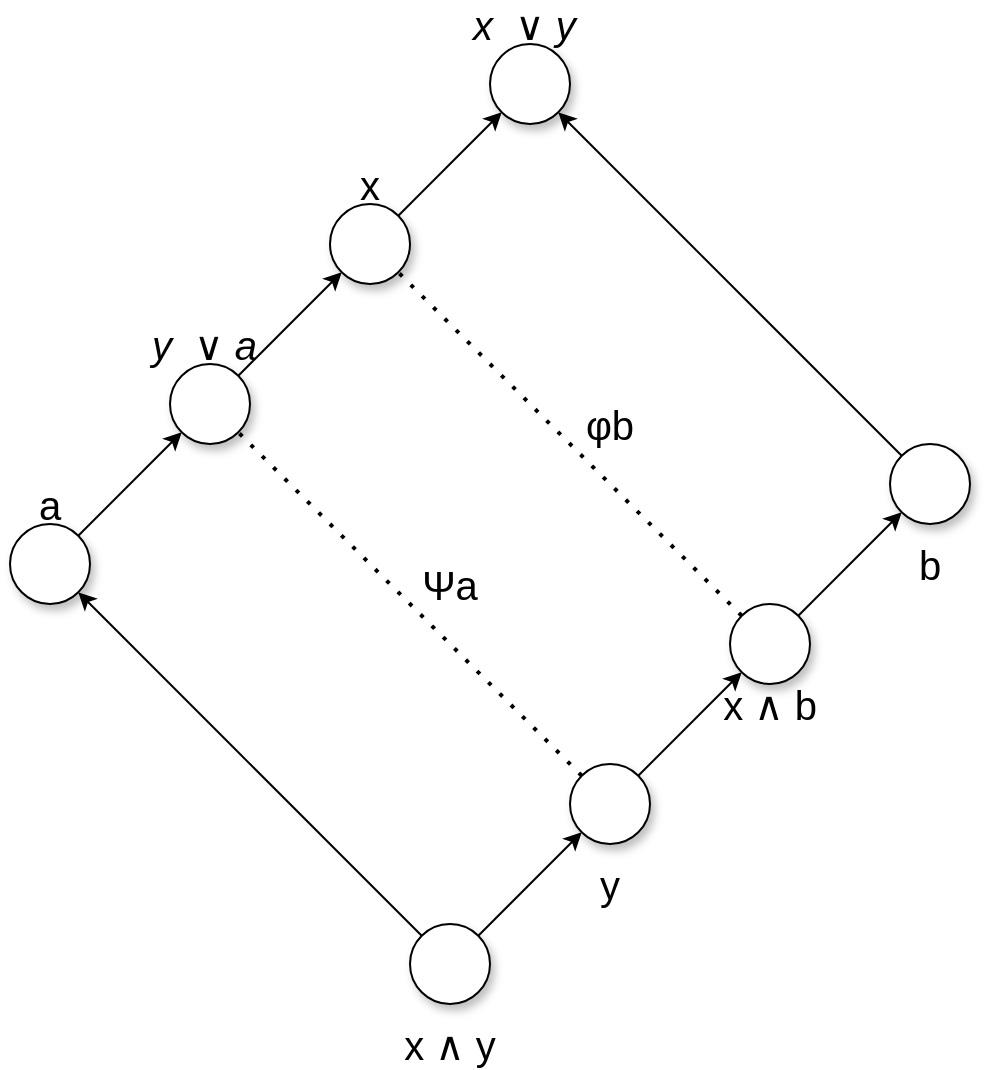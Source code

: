 <mxfile version="14.5.1" type="device"><diagram name="Page-1" id="42789a77-a242-8287-6e28-9cd8cfd52e62"><mxGraphModel dx="2445" dy="1459" grid="1" gridSize="10" guides="1" tooltips="1" connect="1" arrows="1" fold="1" page="1" pageScale="1" pageWidth="1100" pageHeight="850" background="#ffffff" math="0" shadow="0"><root><mxCell id="0"/><mxCell id="1" parent="0"/><mxCell id="SNHhb0RxggMBQLM4f2aX-24" value="" style="ellipse;whiteSpace=wrap;html=1;rounded=0;shadow=1;comic=0;labelBackgroundColor=none;strokeWidth=1;fontFamily=Verdana;fontSize=12;align=center;" vertex="1" parent="1"><mxGeometry x="320" y="440" width="40" height="40" as="geometry"/></mxCell><mxCell id="SNHhb0RxggMBQLM4f2aX-26" value="" style="ellipse;whiteSpace=wrap;html=1;rounded=0;shadow=1;comic=0;labelBackgroundColor=none;strokeWidth=1;fontFamily=Verdana;fontSize=12;align=center;" vertex="1" parent="1"><mxGeometry x="400" y="360" width="40" height="40" as="geometry"/></mxCell><mxCell id="SNHhb0RxggMBQLM4f2aX-30" value="" style="ellipse;whiteSpace=wrap;html=1;rounded=0;shadow=1;comic=0;labelBackgroundColor=none;strokeWidth=1;fontFamily=Verdana;fontSize=12;align=center;" vertex="1" parent="1"><mxGeometry x="480" y="280" width="40" height="40" as="geometry"/></mxCell><mxCell id="SNHhb0RxggMBQLM4f2aX-31" value="" style="ellipse;whiteSpace=wrap;html=1;rounded=0;shadow=1;comic=0;labelBackgroundColor=none;strokeWidth=1;fontFamily=Verdana;fontSize=12;align=center;" vertex="1" parent="1"><mxGeometry x="560" y="200" width="40" height="40" as="geometry"/></mxCell><mxCell id="SNHhb0RxggMBQLM4f2aX-34" value="" style="ellipse;whiteSpace=wrap;html=1;rounded=0;shadow=1;comic=0;labelBackgroundColor=none;strokeWidth=1;fontFamily=Verdana;fontSize=12;align=center;" vertex="1" parent="1"><mxGeometry x="520" y="640" width="40" height="40" as="geometry"/></mxCell><mxCell id="SNHhb0RxggMBQLM4f2aX-36" value="" style="ellipse;whiteSpace=wrap;html=1;rounded=0;shadow=1;comic=0;labelBackgroundColor=none;strokeWidth=1;fontFamily=Verdana;fontSize=12;align=center;" vertex="1" parent="1"><mxGeometry x="600" y="560" width="40" height="40" as="geometry"/></mxCell><mxCell id="SNHhb0RxggMBQLM4f2aX-38" value="" style="ellipse;whiteSpace=wrap;html=1;rounded=0;shadow=1;comic=0;labelBackgroundColor=none;strokeWidth=1;fontFamily=Verdana;fontSize=12;align=center;" vertex="1" parent="1"><mxGeometry x="680" y="480" width="40" height="40" as="geometry"/></mxCell><mxCell id="SNHhb0RxggMBQLM4f2aX-39" value="" style="ellipse;whiteSpace=wrap;html=1;rounded=0;shadow=1;comic=0;labelBackgroundColor=none;strokeWidth=1;fontFamily=Verdana;fontSize=12;align=center;" vertex="1" parent="1"><mxGeometry x="760" y="400" width="40" height="40" as="geometry"/></mxCell><mxCell id="SNHhb0RxggMBQLM4f2aX-45" value="" style="endArrow=classic;html=1;exitX=0;exitY=0;exitDx=0;exitDy=0;entryX=1;entryY=1;entryDx=0;entryDy=0;" edge="1" parent="1" source="SNHhb0RxggMBQLM4f2aX-34" target="SNHhb0RxggMBQLM4f2aX-24"><mxGeometry width="50" height="50" relative="1" as="geometry"><mxPoint x="430" y="640" as="sourcePoint"/><mxPoint x="480" y="590" as="targetPoint"/></mxGeometry></mxCell><mxCell id="SNHhb0RxggMBQLM4f2aX-46" value="" style="endArrow=classic;html=1;exitX=0;exitY=0;exitDx=0;exitDy=0;entryX=1;entryY=1;entryDx=0;entryDy=0;" edge="1" parent="1" source="SNHhb0RxggMBQLM4f2aX-39" target="SNHhb0RxggMBQLM4f2aX-31"><mxGeometry width="50" height="50" relative="1" as="geometry"><mxPoint x="891.718" y="339.998" as="sourcePoint"/><mxPoint x="690.002" y="138.282" as="targetPoint"/></mxGeometry></mxCell><mxCell id="SNHhb0RxggMBQLM4f2aX-47" value="" style="endArrow=classic;html=1;exitX=1;exitY=0;exitDx=0;exitDy=0;entryX=0;entryY=1;entryDx=0;entryDy=0;" edge="1" parent="1" source="SNHhb0RxggMBQLM4f2aX-34" target="SNHhb0RxggMBQLM4f2aX-36"><mxGeometry width="50" height="50" relative="1" as="geometry"><mxPoint x="710" y="640" as="sourcePoint"/><mxPoint x="760" y="590" as="targetPoint"/></mxGeometry></mxCell><mxCell id="SNHhb0RxggMBQLM4f2aX-48" value="" style="endArrow=classic;html=1;exitX=1;exitY=0;exitDx=0;exitDy=0;entryX=0;entryY=1;entryDx=0;entryDy=0;" edge="1" parent="1" source="SNHhb0RxggMBQLM4f2aX-36" target="SNHhb0RxggMBQLM4f2aX-38"><mxGeometry width="50" height="50" relative="1" as="geometry"><mxPoint x="770.002" y="654.998" as="sourcePoint"/><mxPoint x="821.718" y="598.282" as="targetPoint"/></mxGeometry></mxCell><mxCell id="SNHhb0RxggMBQLM4f2aX-49" value="" style="endArrow=classic;html=1;exitX=1;exitY=0;exitDx=0;exitDy=0;entryX=0;entryY=1;entryDx=0;entryDy=0;" edge="1" parent="1" source="SNHhb0RxggMBQLM4f2aX-38" target="SNHhb0RxggMBQLM4f2aX-39"><mxGeometry width="50" height="50" relative="1" as="geometry"><mxPoint x="850.002" y="521.718" as="sourcePoint"/><mxPoint x="901.718" y="470.002" as="targetPoint"/></mxGeometry></mxCell><mxCell id="SNHhb0RxggMBQLM4f2aX-50" value="" style="endArrow=classic;html=1;exitX=1;exitY=0;exitDx=0;exitDy=0;entryX=0;entryY=1;entryDx=0;entryDy=0;" edge="1" parent="1" source="SNHhb0RxggMBQLM4f2aX-24" target="SNHhb0RxggMBQLM4f2aX-26"><mxGeometry width="50" height="50" relative="1" as="geometry"><mxPoint x="498.002" y="451.718" as="sourcePoint"/><mxPoint x="549.718" y="400.002" as="targetPoint"/></mxGeometry></mxCell><mxCell id="SNHhb0RxggMBQLM4f2aX-51" value="" style="endArrow=classic;html=1;exitX=1;exitY=0;exitDx=0;exitDy=0;entryX=0;entryY=1;entryDx=0;entryDy=0;" edge="1" parent="1" source="SNHhb0RxggMBQLM4f2aX-26" target="SNHhb0RxggMBQLM4f2aX-30"><mxGeometry width="50" height="50" relative="1" as="geometry"><mxPoint x="610.002" y="424.718" as="sourcePoint"/><mxPoint x="661.718" y="368.002" as="targetPoint"/></mxGeometry></mxCell><mxCell id="SNHhb0RxggMBQLM4f2aX-52" value="" style="endArrow=classic;html=1;exitX=1;exitY=0;exitDx=0;exitDy=0;entryX=0;entryY=1;entryDx=0;entryDy=0;" edge="1" parent="1" source="SNHhb0RxggMBQLM4f2aX-30" target="SNHhb0RxggMBQLM4f2aX-31"><mxGeometry width="50" height="50" relative="1" as="geometry"><mxPoint x="610.002" y="391.718" as="sourcePoint"/><mxPoint x="661.718" y="340.002" as="targetPoint"/></mxGeometry></mxCell><mxCell id="SNHhb0RxggMBQLM4f2aX-56" value="&lt;font style=&quot;font-size: 20px&quot;&gt;y&lt;/font&gt;" style="text;html=1;strokeColor=none;fillColor=none;align=center;verticalAlign=middle;whiteSpace=wrap;rounded=0;" vertex="1" parent="1"><mxGeometry x="600" y="610" width="40" height="20" as="geometry"/></mxCell><mxCell id="SNHhb0RxggMBQLM4f2aX-58" value="b" style="text;html=1;strokeColor=none;fillColor=none;align=center;verticalAlign=middle;whiteSpace=wrap;rounded=0;fontSize=20;" vertex="1" parent="1"><mxGeometry x="760" y="450" width="40" height="20" as="geometry"/></mxCell><mxCell id="SNHhb0RxggMBQLM4f2aX-59" value="a" style="text;html=1;strokeColor=none;fillColor=none;align=center;verticalAlign=middle;whiteSpace=wrap;rounded=0;fontSize=20;" vertex="1" parent="1"><mxGeometry x="320" y="420" width="40" height="20" as="geometry"/></mxCell><mxCell id="SNHhb0RxggMBQLM4f2aX-61" value="&lt;font style=&quot;font-size: 20px&quot;&gt;x&lt;/font&gt;" style="text;html=1;strokeColor=none;fillColor=none;align=center;verticalAlign=middle;whiteSpace=wrap;rounded=0;" vertex="1" parent="1"><mxGeometry x="480" y="260" width="40" height="20" as="geometry"/></mxCell><mxCell id="SNHhb0RxggMBQLM4f2aX-62" value="&lt;font style=&quot;font-size: 20px&quot;&gt;&lt;i&gt;x&amp;nbsp;&lt;/i&gt;&amp;nbsp;∨&amp;nbsp;&lt;i&gt;y&lt;/i&gt;&amp;nbsp;&lt;/font&gt;" style="text;html=1;strokeColor=none;fillColor=none;align=center;verticalAlign=middle;whiteSpace=wrap;rounded=0;" vertex="1" parent="1"><mxGeometry x="495" y="180" width="170" height="20" as="geometry"/></mxCell><mxCell id="SNHhb0RxggMBQLM4f2aX-68" value="&lt;span class=&quot;nowrap&quot;&gt;&lt;font style=&quot;font-size: 20px&quot;&gt;x ∧ y&lt;/font&gt;&lt;/span&gt;" style="text;html=1;strokeColor=none;fillColor=none;align=center;verticalAlign=middle;whiteSpace=wrap;rounded=0;" vertex="1" parent="1"><mxGeometry x="455" y="690" width="170" height="20" as="geometry"/></mxCell><mxCell id="SNHhb0RxggMBQLM4f2aX-69" value="&lt;font style=&quot;font-size: 20px&quot;&gt;&lt;i&gt;y&amp;nbsp;&lt;/i&gt;&amp;nbsp;∨ &lt;i&gt;a&lt;/i&gt;&amp;nbsp;&lt;/font&gt;" style="text;html=1;strokeColor=none;fillColor=none;align=center;verticalAlign=middle;whiteSpace=wrap;rounded=0;" vertex="1" parent="1"><mxGeometry x="335" y="340" width="170" height="20" as="geometry"/></mxCell><mxCell id="SNHhb0RxggMBQLM4f2aX-71" value="&lt;span class=&quot;nowrap&quot;&gt;&lt;font style=&quot;font-size: 20px&quot;&gt;x ∧ b&lt;/font&gt;&lt;/span&gt;" style="text;html=1;strokeColor=none;fillColor=none;align=center;verticalAlign=middle;whiteSpace=wrap;rounded=0;" vertex="1" parent="1"><mxGeometry x="615" y="520" width="170" height="20" as="geometry"/></mxCell><mxCell id="SNHhb0RxggMBQLM4f2aX-77" value="" style="endArrow=none;dashed=1;html=1;dashPattern=1 3;strokeWidth=2;fontSize=20;exitX=0;exitY=0;exitDx=0;exitDy=0;entryX=1;entryY=1;entryDx=0;entryDy=0;" edge="1" parent="1" source="SNHhb0RxggMBQLM4f2aX-36" target="SNHhb0RxggMBQLM4f2aX-26"><mxGeometry width="50" height="50" relative="1" as="geometry"><mxPoint x="520" y="480" as="sourcePoint"/><mxPoint x="570" y="430" as="targetPoint"/></mxGeometry></mxCell><mxCell id="SNHhb0RxggMBQLM4f2aX-78" value="" style="endArrow=none;dashed=1;html=1;dashPattern=1 3;strokeWidth=2;fontSize=20;exitX=0;exitY=0;exitDx=0;exitDy=0;entryX=1;entryY=1;entryDx=0;entryDy=0;" edge="1" parent="1" source="SNHhb0RxggMBQLM4f2aX-38" target="SNHhb0RxggMBQLM4f2aX-30"><mxGeometry width="50" height="50" relative="1" as="geometry"><mxPoint x="664.998" y="510.718" as="sourcePoint"/><mxPoint x="493.282" y="339.002" as="targetPoint"/></mxGeometry></mxCell><mxCell id="SNHhb0RxggMBQLM4f2aX-80" value="Ψa" style="text;html=1;strokeColor=none;fillColor=none;align=center;verticalAlign=middle;whiteSpace=wrap;rounded=0;fontSize=20;" vertex="1" parent="1"><mxGeometry x="520" y="460" width="40" height="20" as="geometry"/></mxCell><mxCell id="SNHhb0RxggMBQLM4f2aX-81" value="φb" style="text;html=1;strokeColor=none;fillColor=none;align=center;verticalAlign=middle;whiteSpace=wrap;rounded=0;fontSize=20;" vertex="1" parent="1"><mxGeometry x="600" y="380" width="40" height="20" as="geometry"/></mxCell></root></mxGraphModel></diagram></mxfile>